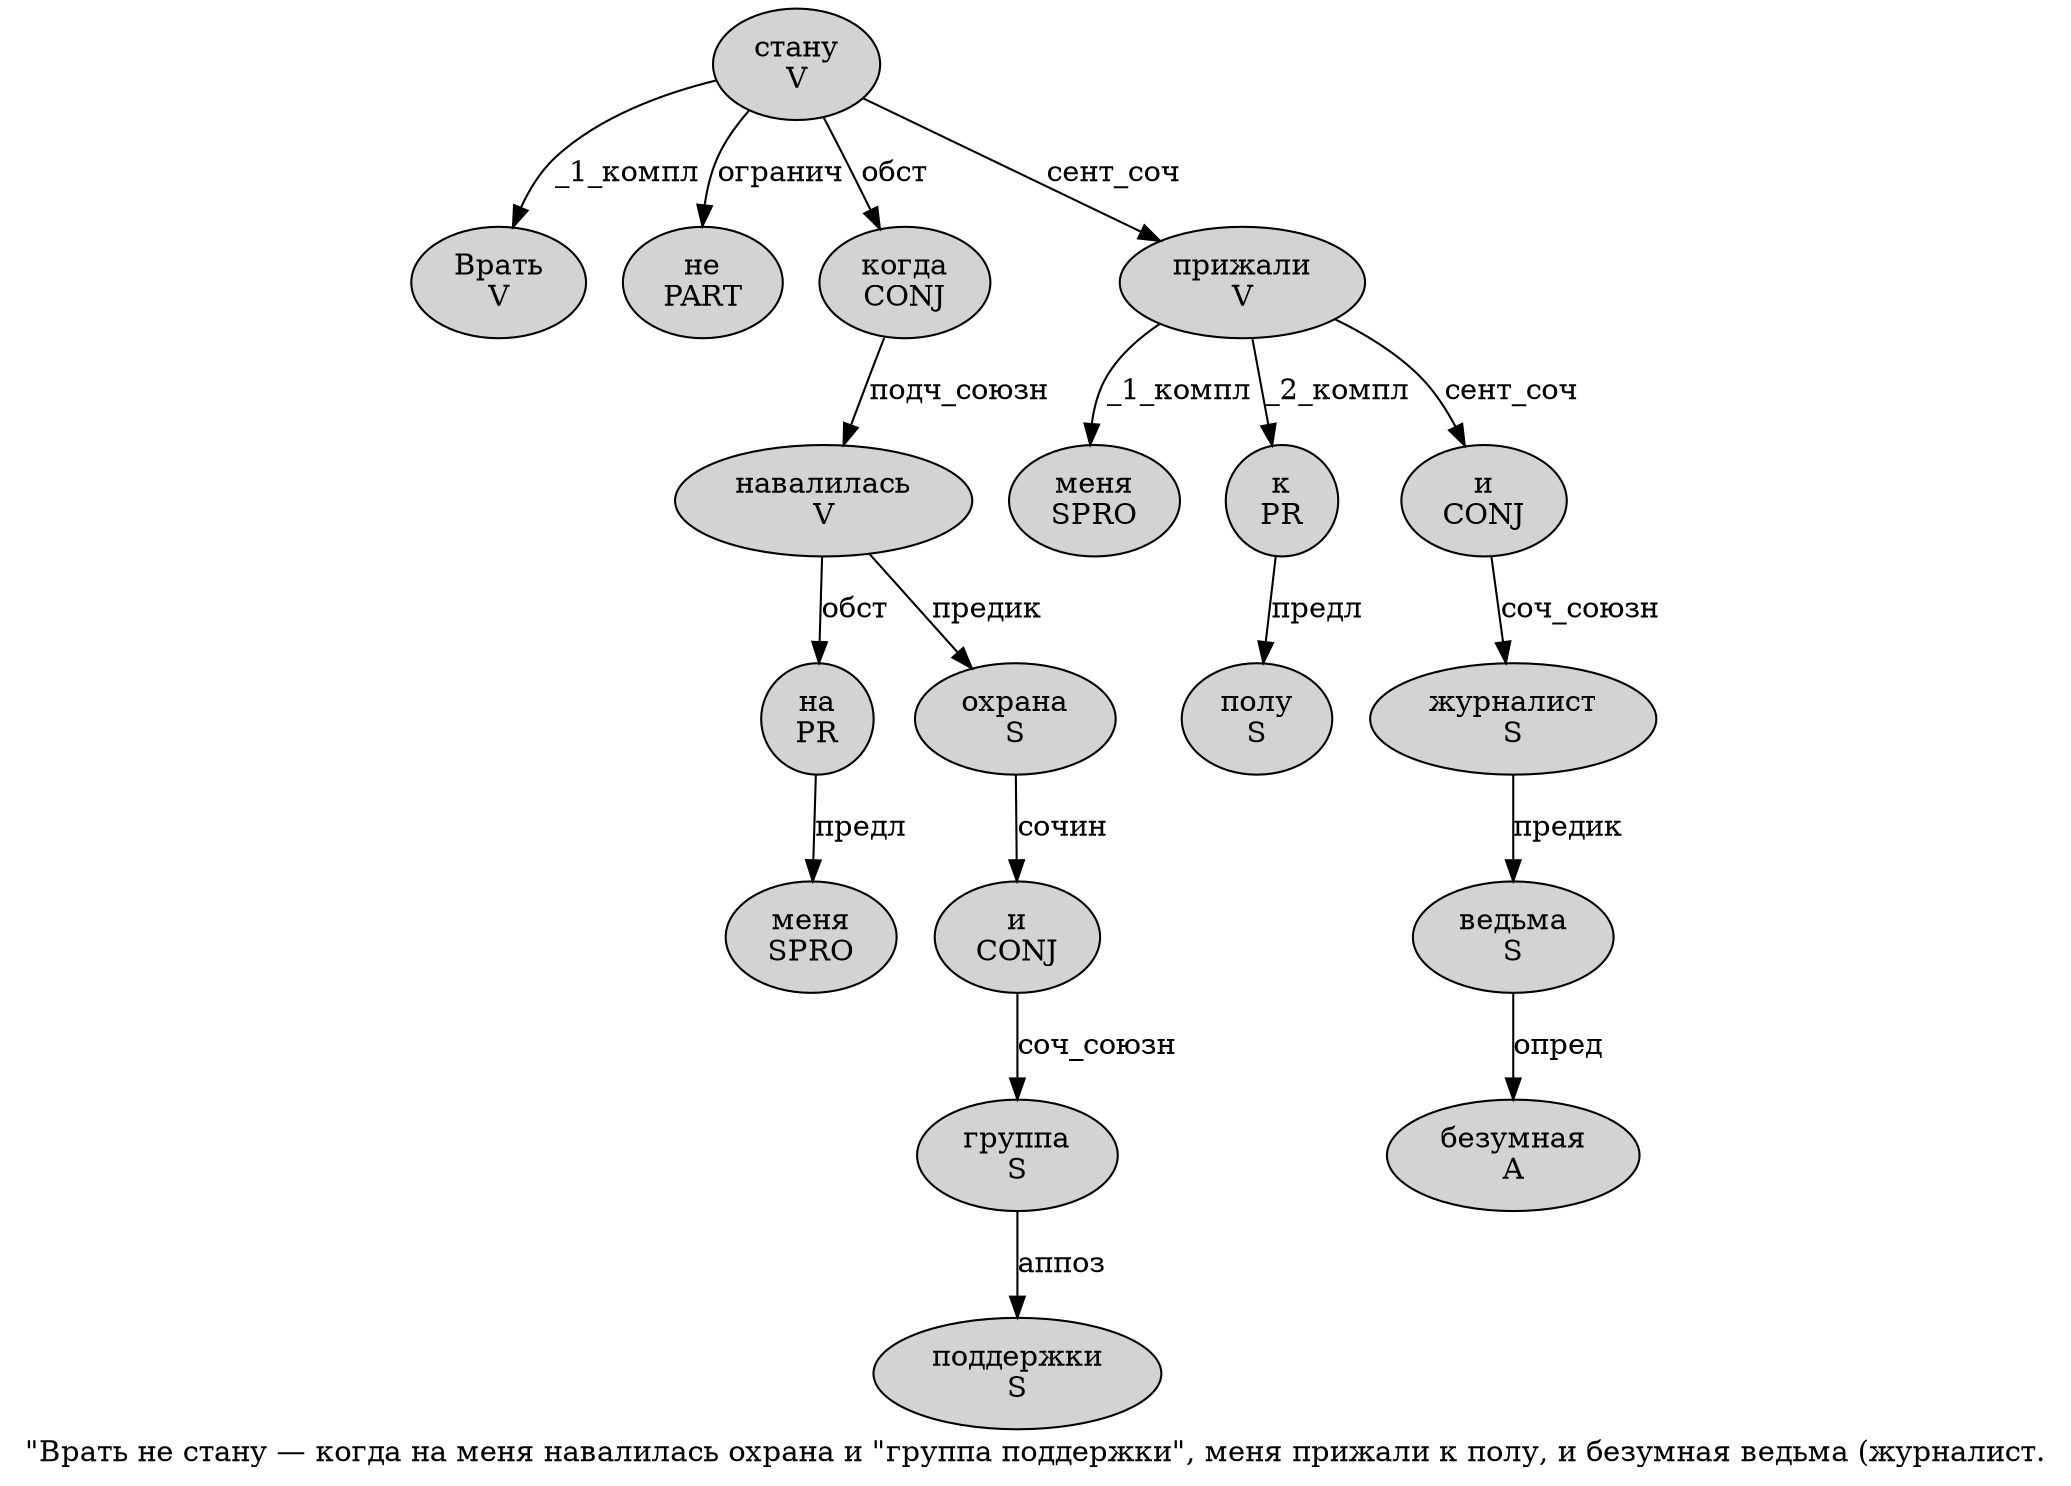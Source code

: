 digraph SENTENCE_146 {
	graph [label="\"Врать не стану — когда на меня навалилась охрана и \"группа поддержки\", меня прижали к полу, и безумная ведьма (журналист."]
	node [style=filled]
		1 [label="Врать
V" color="" fillcolor=lightgray penwidth=1 shape=ellipse]
		2 [label="не
PART" color="" fillcolor=lightgray penwidth=1 shape=ellipse]
		3 [label="стану
V" color="" fillcolor=lightgray penwidth=1 shape=ellipse]
		5 [label="когда
CONJ" color="" fillcolor=lightgray penwidth=1 shape=ellipse]
		6 [label="на
PR" color="" fillcolor=lightgray penwidth=1 shape=ellipse]
		7 [label="меня
SPRO" color="" fillcolor=lightgray penwidth=1 shape=ellipse]
		8 [label="навалилась
V" color="" fillcolor=lightgray penwidth=1 shape=ellipse]
		9 [label="охрана
S" color="" fillcolor=lightgray penwidth=1 shape=ellipse]
		10 [label="и
CONJ" color="" fillcolor=lightgray penwidth=1 shape=ellipse]
		12 [label="группа
S" color="" fillcolor=lightgray penwidth=1 shape=ellipse]
		13 [label="поддержки
S" color="" fillcolor=lightgray penwidth=1 shape=ellipse]
		16 [label="меня
SPRO" color="" fillcolor=lightgray penwidth=1 shape=ellipse]
		17 [label="прижали
V" color="" fillcolor=lightgray penwidth=1 shape=ellipse]
		18 [label="к
PR" color="" fillcolor=lightgray penwidth=1 shape=ellipse]
		19 [label="полу
S" color="" fillcolor=lightgray penwidth=1 shape=ellipse]
		21 [label="и
CONJ" color="" fillcolor=lightgray penwidth=1 shape=ellipse]
		22 [label="безумная
A" color="" fillcolor=lightgray penwidth=1 shape=ellipse]
		23 [label="ведьма
S" color="" fillcolor=lightgray penwidth=1 shape=ellipse]
		25 [label="журналист
S" color="" fillcolor=lightgray penwidth=1 shape=ellipse]
			21 -> 25 [label="соч_союзн"]
			18 -> 19 [label="предл"]
			3 -> 1 [label="_1_компл"]
			3 -> 2 [label="огранич"]
			3 -> 5 [label="обст"]
			3 -> 17 [label="сент_соч"]
			10 -> 12 [label="соч_союзн"]
			8 -> 6 [label="обст"]
			8 -> 9 [label="предик"]
			6 -> 7 [label="предл"]
			23 -> 22 [label="опред"]
			5 -> 8 [label="подч_союзн"]
			17 -> 16 [label="_1_компл"]
			17 -> 18 [label="_2_компл"]
			17 -> 21 [label="сент_соч"]
			12 -> 13 [label="аппоз"]
			25 -> 23 [label="предик"]
			9 -> 10 [label="сочин"]
}